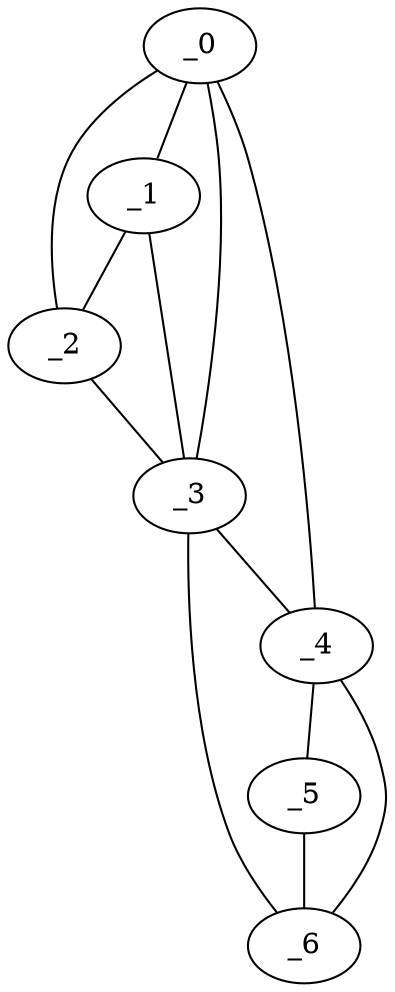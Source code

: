 graph "obj2__20.gxl" {
	_0	 [x=43,
		y=11];
	_1	 [x=49,
		y=3];
	_0 -- _1	 [valence=1];
	_2	 [x=54,
		y=8];
	_0 -- _2	 [valence=2];
	_3	 [x=60,
		y=10];
	_0 -- _3	 [valence=2];
	_4	 [x=63,
		y=65];
	_0 -- _4	 [valence=1];
	_1 -- _2	 [valence=1];
	_1 -- _3	 [valence=1];
	_2 -- _3	 [valence=2];
	_3 -- _4	 [valence=2];
	_6	 [x=69,
		y=68];
	_3 -- _6	 [valence=1];
	_5	 [x=65,
		y=68];
	_4 -- _5	 [valence=1];
	_4 -- _6	 [valence=2];
	_5 -- _6	 [valence=1];
}
